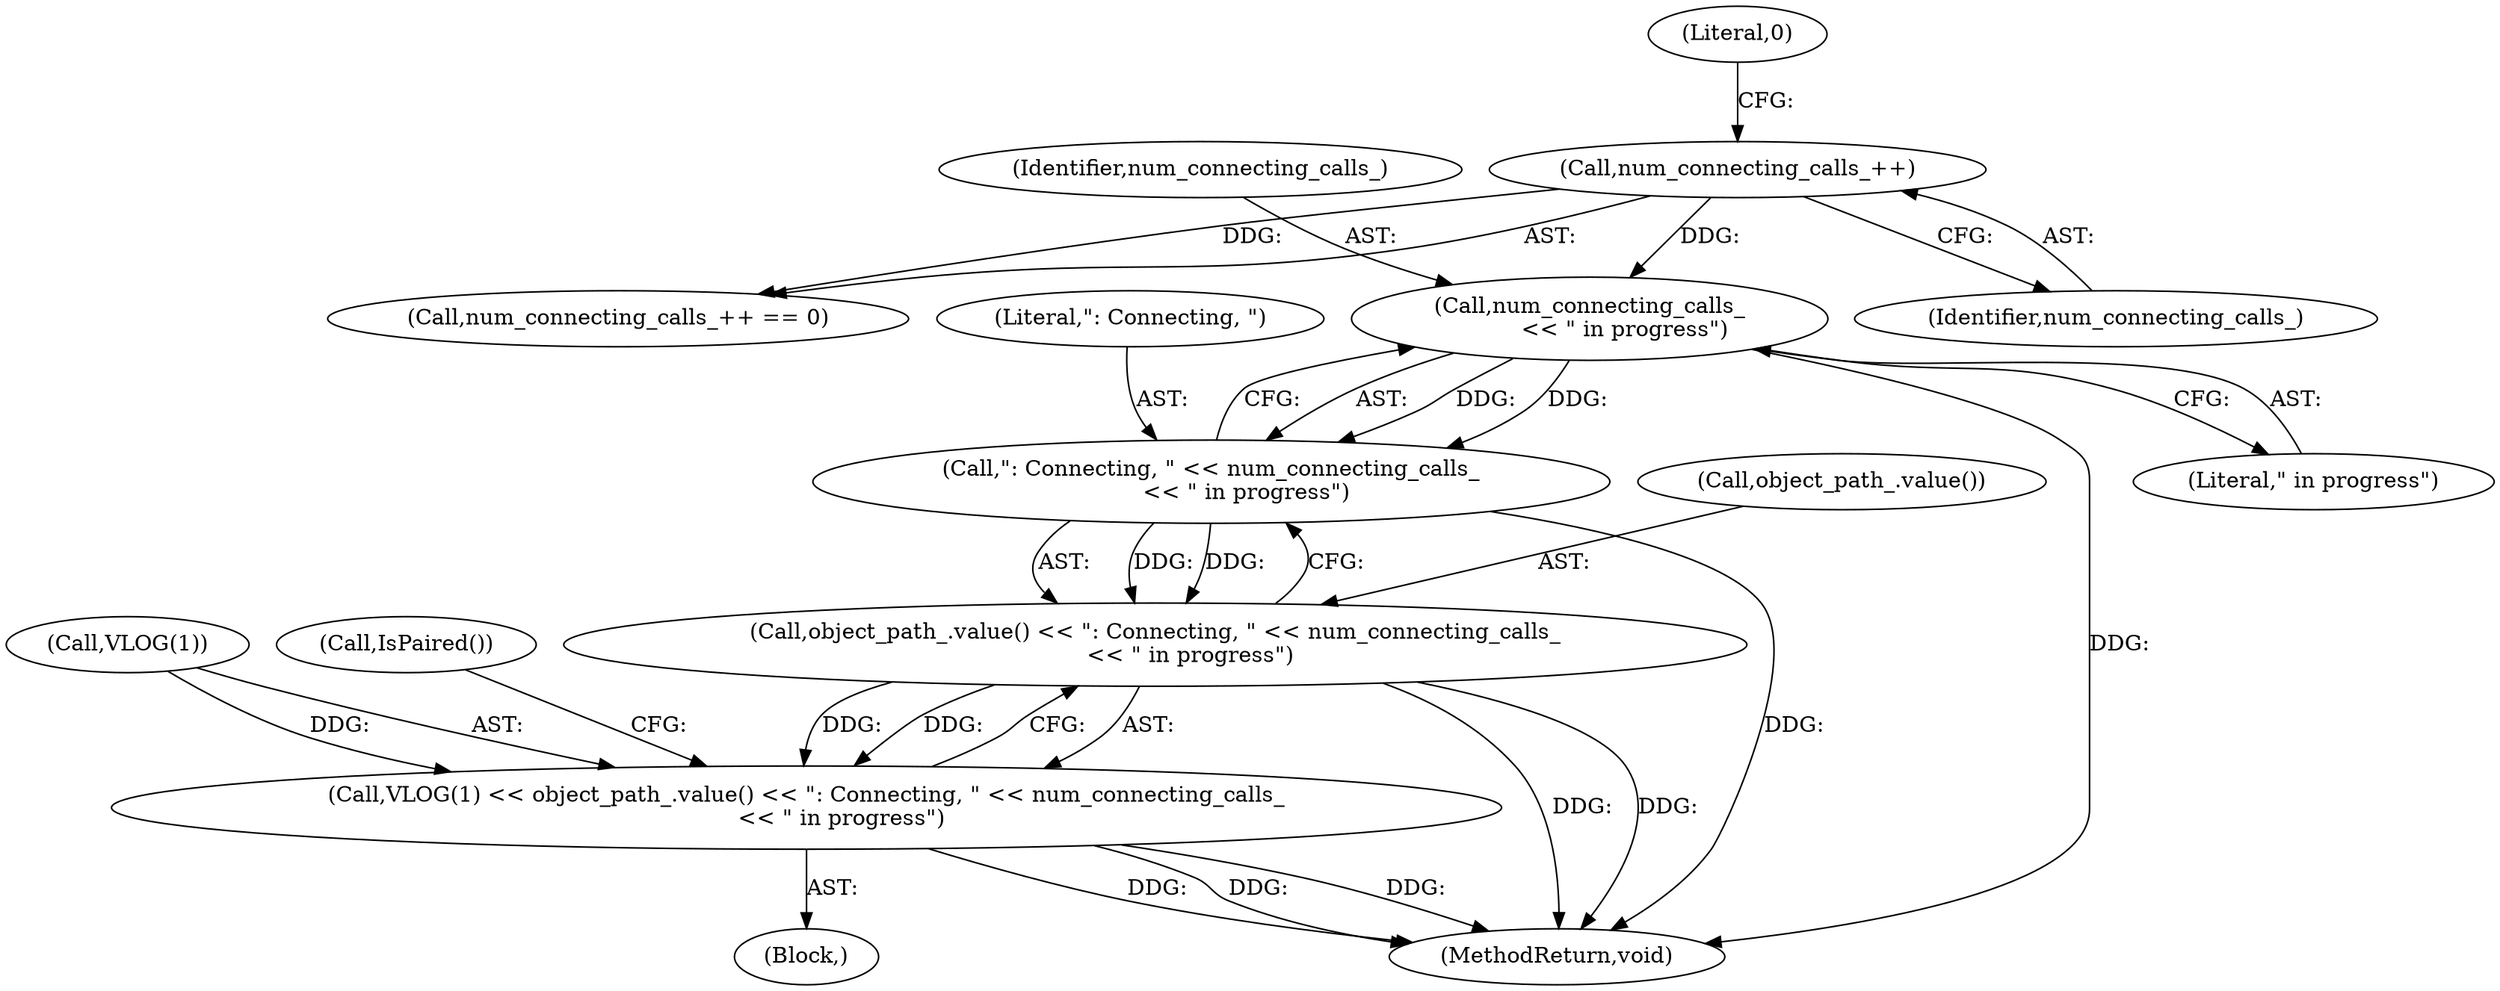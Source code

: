 digraph "0_Chrome_d358f57009b85fb7440208afa5ba87636b491889_7@API" {
"1000119" [label="(Call,num_connecting_calls_\n          << \" in progress\")"];
"1000107" [label="(Call,num_connecting_calls_++)"];
"1000117" [label="(Call,\": Connecting, \" << num_connecting_calls_\n          << \" in progress\")"];
"1000115" [label="(Call,object_path_.value() << \": Connecting, \" << num_connecting_calls_\n          << \" in progress\")"];
"1000112" [label="(Call,VLOG(1) << object_path_.value() << \": Connecting, \" << num_connecting_calls_\n          << \" in progress\")"];
"1000116" [label="(Call,object_path_.value())"];
"1000109" [label="(Literal,0)"];
"1000106" [label="(Call,num_connecting_calls_++ == 0)"];
"1000112" [label="(Call,VLOG(1) << object_path_.value() << \": Connecting, \" << num_connecting_calls_\n          << \" in progress\")"];
"1000107" [label="(Call,num_connecting_calls_++)"];
"1000118" [label="(Literal,\": Connecting, \")"];
"1000117" [label="(Call,\": Connecting, \" << num_connecting_calls_\n          << \" in progress\")"];
"1000121" [label="(Literal,\" in progress\")"];
"1000119" [label="(Call,num_connecting_calls_\n          << \" in progress\")"];
"1000108" [label="(Identifier,num_connecting_calls_)"];
"1000104" [label="(Block,)"];
"1000113" [label="(Call,VLOG(1))"];
"1000120" [label="(Identifier,num_connecting_calls_)"];
"1000124" [label="(Call,IsPaired())"];
"1000183" [label="(MethodReturn,void)"];
"1000115" [label="(Call,object_path_.value() << \": Connecting, \" << num_connecting_calls_\n          << \" in progress\")"];
"1000119" -> "1000117"  [label="AST: "];
"1000119" -> "1000121"  [label="CFG: "];
"1000120" -> "1000119"  [label="AST: "];
"1000121" -> "1000119"  [label="AST: "];
"1000117" -> "1000119"  [label="CFG: "];
"1000119" -> "1000183"  [label="DDG: "];
"1000119" -> "1000117"  [label="DDG: "];
"1000119" -> "1000117"  [label="DDG: "];
"1000107" -> "1000119"  [label="DDG: "];
"1000107" -> "1000106"  [label="AST: "];
"1000107" -> "1000108"  [label="CFG: "];
"1000108" -> "1000107"  [label="AST: "];
"1000109" -> "1000107"  [label="CFG: "];
"1000107" -> "1000106"  [label="DDG: "];
"1000117" -> "1000115"  [label="AST: "];
"1000118" -> "1000117"  [label="AST: "];
"1000115" -> "1000117"  [label="CFG: "];
"1000117" -> "1000183"  [label="DDG: "];
"1000117" -> "1000115"  [label="DDG: "];
"1000117" -> "1000115"  [label="DDG: "];
"1000115" -> "1000112"  [label="AST: "];
"1000116" -> "1000115"  [label="AST: "];
"1000112" -> "1000115"  [label="CFG: "];
"1000115" -> "1000183"  [label="DDG: "];
"1000115" -> "1000183"  [label="DDG: "];
"1000115" -> "1000112"  [label="DDG: "];
"1000115" -> "1000112"  [label="DDG: "];
"1000112" -> "1000104"  [label="AST: "];
"1000113" -> "1000112"  [label="AST: "];
"1000124" -> "1000112"  [label="CFG: "];
"1000112" -> "1000183"  [label="DDG: "];
"1000112" -> "1000183"  [label="DDG: "];
"1000112" -> "1000183"  [label="DDG: "];
"1000113" -> "1000112"  [label="DDG: "];
}
